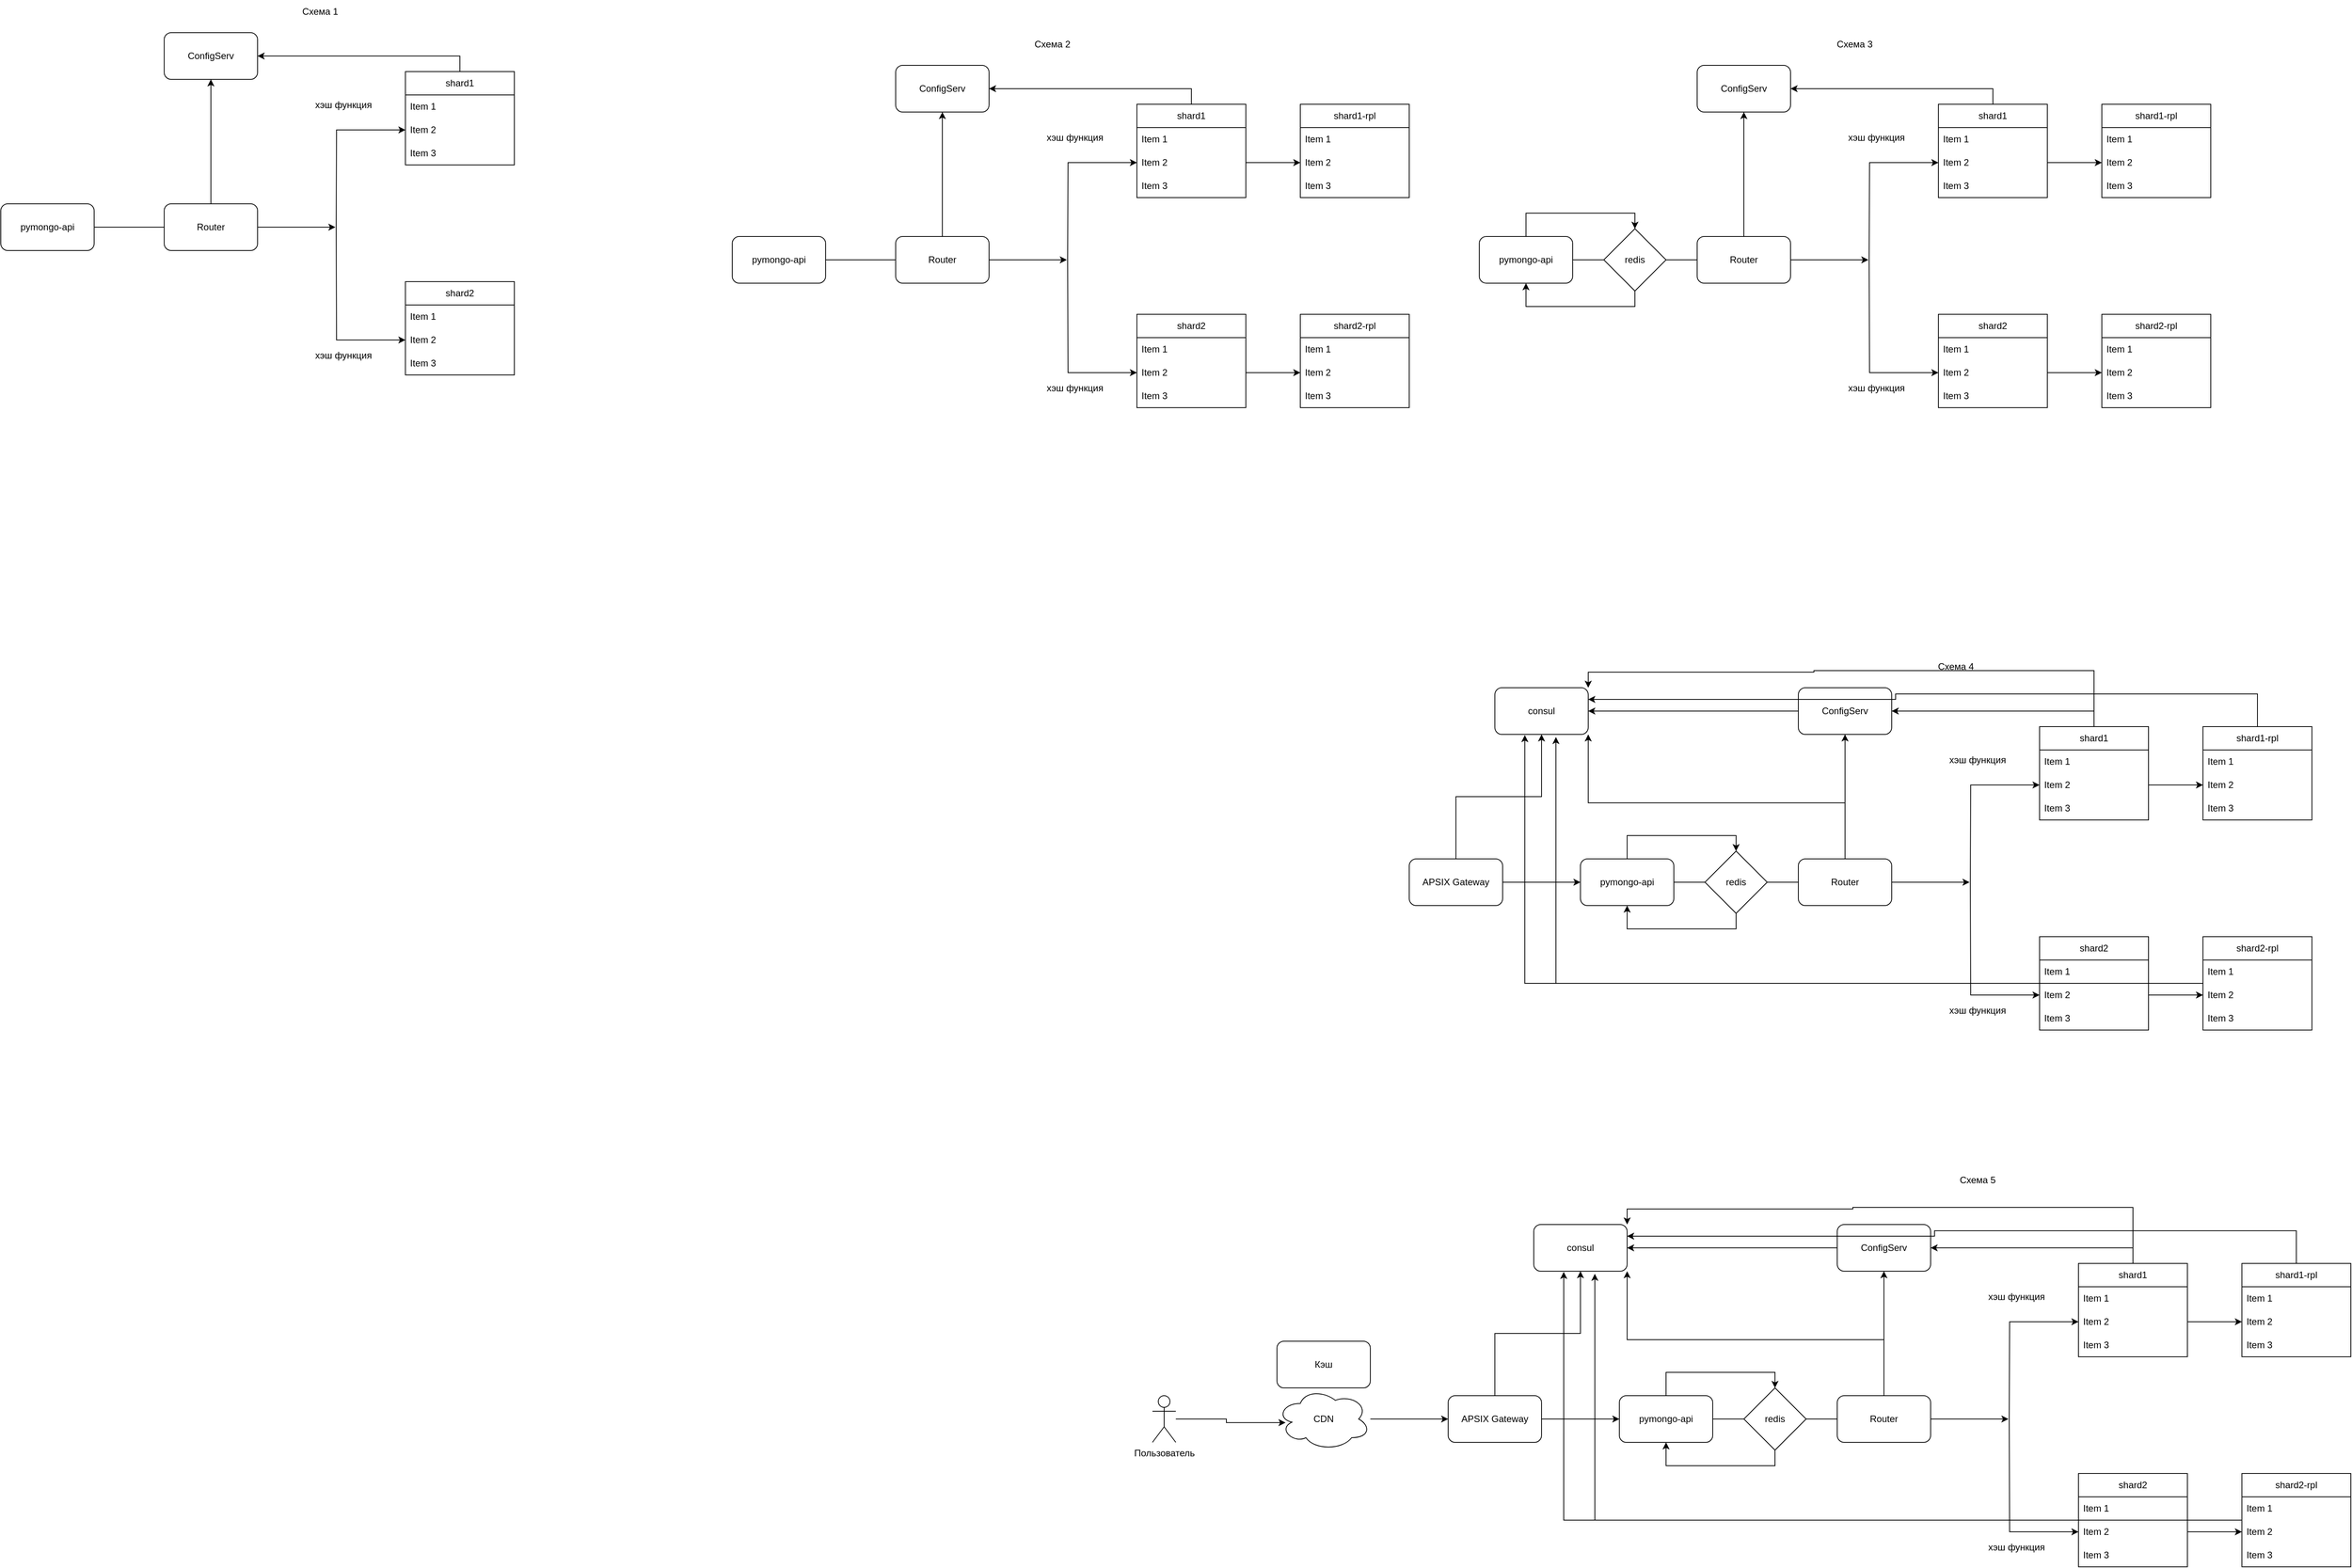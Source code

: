 <mxfile version="24.7.5">
  <diagram name="Page-1" id="-H_mtQnk-PTXWXPvYvuk">
    <mxGraphModel dx="531" dy="531" grid="1" gridSize="10" guides="1" tooltips="1" connect="1" arrows="1" fold="1" page="1" pageScale="1" pageWidth="1169" pageHeight="827" math="0" shadow="0">
      <root>
        <mxCell id="0" />
        <mxCell id="1" parent="0" />
        <mxCell id="Zntc_GFQ2h7HF9unNzaw-9" style="edgeStyle=orthogonalEdgeStyle;rounded=0;orthogonalLoop=1;jettySize=auto;html=1;entryX=0;entryY=0.5;entryDx=0;entryDy=0;" parent="1" target="Zntc_GFQ2h7HF9unNzaw-3" edge="1">
          <mxGeometry relative="1" as="geometry">
            <mxPoint x="591" y="320" as="sourcePoint" />
          </mxGeometry>
        </mxCell>
        <mxCell id="Zntc_GFQ2h7HF9unNzaw-10" style="edgeStyle=orthogonalEdgeStyle;rounded=0;orthogonalLoop=1;jettySize=auto;html=1;entryX=0;entryY=0.5;entryDx=0;entryDy=0;" parent="1" target="Zntc_GFQ2h7HF9unNzaw-7" edge="1">
          <mxGeometry relative="1" as="geometry">
            <mxPoint x="591" y="320" as="sourcePoint" />
          </mxGeometry>
        </mxCell>
        <mxCell id="zA23MoTUsTF4_91t8viU-3" value="pymongo-api" style="rounded=1;whiteSpace=wrap;html=1;" parent="1" vertex="1">
          <mxGeometry x="160" y="290" width="120" height="60" as="geometry" />
        </mxCell>
        <mxCell id="zA23MoTUsTF4_91t8viU-4" style="edgeStyle=orthogonalEdgeStyle;rounded=0;orthogonalLoop=1;jettySize=auto;html=1;exitX=1;exitY=0.5;exitDx=0;exitDy=0;" parent="1" source="zA23MoTUsTF4_91t8viU-3" edge="1">
          <mxGeometry relative="1" as="geometry">
            <mxPoint x="590" y="320" as="targetPoint" />
          </mxGeometry>
        </mxCell>
        <mxCell id="pL5veaOxCXD3n4Ihg7ik-4" style="edgeStyle=orthogonalEdgeStyle;rounded=0;orthogonalLoop=1;jettySize=auto;html=1;entryX=1;entryY=0.5;entryDx=0;entryDy=0;" edge="1" parent="1" source="Zntc_GFQ2h7HF9unNzaw-1" target="pL5veaOxCXD3n4Ihg7ik-1">
          <mxGeometry relative="1" as="geometry">
            <Array as="points">
              <mxPoint x="750" y="100" />
            </Array>
          </mxGeometry>
        </mxCell>
        <mxCell id="Zntc_GFQ2h7HF9unNzaw-1" value="shard1" style="swimlane;fontStyle=0;childLayout=stackLayout;horizontal=1;startSize=30;horizontalStack=0;resizeParent=1;resizeParentMax=0;resizeLast=0;collapsible=1;marginBottom=0;whiteSpace=wrap;html=1;" parent="1" vertex="1">
          <mxGeometry x="680" y="120" width="140" height="120" as="geometry" />
        </mxCell>
        <mxCell id="Zntc_GFQ2h7HF9unNzaw-2" value="Item 1" style="text;strokeColor=none;fillColor=none;align=left;verticalAlign=middle;spacingLeft=4;spacingRight=4;overflow=hidden;points=[[0,0.5],[1,0.5]];portConstraint=eastwest;rotatable=0;whiteSpace=wrap;html=1;" parent="Zntc_GFQ2h7HF9unNzaw-1" vertex="1">
          <mxGeometry y="30" width="140" height="30" as="geometry" />
        </mxCell>
        <mxCell id="Zntc_GFQ2h7HF9unNzaw-3" value="Item 2" style="text;strokeColor=none;fillColor=none;align=left;verticalAlign=middle;spacingLeft=4;spacingRight=4;overflow=hidden;points=[[0,0.5],[1,0.5]];portConstraint=eastwest;rotatable=0;whiteSpace=wrap;html=1;" parent="Zntc_GFQ2h7HF9unNzaw-1" vertex="1">
          <mxGeometry y="60" width="140" height="30" as="geometry" />
        </mxCell>
        <mxCell id="Zntc_GFQ2h7HF9unNzaw-4" value="Item 3" style="text;strokeColor=none;fillColor=none;align=left;verticalAlign=middle;spacingLeft=4;spacingRight=4;overflow=hidden;points=[[0,0.5],[1,0.5]];portConstraint=eastwest;rotatable=0;whiteSpace=wrap;html=1;" parent="Zntc_GFQ2h7HF9unNzaw-1" vertex="1">
          <mxGeometry y="90" width="140" height="30" as="geometry" />
        </mxCell>
        <mxCell id="Zntc_GFQ2h7HF9unNzaw-5" value="shard2" style="swimlane;fontStyle=0;childLayout=stackLayout;horizontal=1;startSize=30;horizontalStack=0;resizeParent=1;resizeParentMax=0;resizeLast=0;collapsible=1;marginBottom=0;whiteSpace=wrap;html=1;" parent="1" vertex="1">
          <mxGeometry x="680" y="390" width="140" height="120" as="geometry" />
        </mxCell>
        <mxCell id="Zntc_GFQ2h7HF9unNzaw-6" value="Item 1" style="text;strokeColor=none;fillColor=none;align=left;verticalAlign=middle;spacingLeft=4;spacingRight=4;overflow=hidden;points=[[0,0.5],[1,0.5]];portConstraint=eastwest;rotatable=0;whiteSpace=wrap;html=1;" parent="Zntc_GFQ2h7HF9unNzaw-5" vertex="1">
          <mxGeometry y="30" width="140" height="30" as="geometry" />
        </mxCell>
        <mxCell id="Zntc_GFQ2h7HF9unNzaw-7" value="Item 2" style="text;strokeColor=none;fillColor=none;align=left;verticalAlign=middle;spacingLeft=4;spacingRight=4;overflow=hidden;points=[[0,0.5],[1,0.5]];portConstraint=eastwest;rotatable=0;whiteSpace=wrap;html=1;" parent="Zntc_GFQ2h7HF9unNzaw-5" vertex="1">
          <mxGeometry y="60" width="140" height="30" as="geometry" />
        </mxCell>
        <mxCell id="Zntc_GFQ2h7HF9unNzaw-8" value="Item 3" style="text;strokeColor=none;fillColor=none;align=left;verticalAlign=middle;spacingLeft=4;spacingRight=4;overflow=hidden;points=[[0,0.5],[1,0.5]];portConstraint=eastwest;rotatable=0;whiteSpace=wrap;html=1;" parent="Zntc_GFQ2h7HF9unNzaw-5" vertex="1">
          <mxGeometry y="90" width="140" height="30" as="geometry" />
        </mxCell>
        <mxCell id="Zntc_GFQ2h7HF9unNzaw-11" value="хэш функция" style="text;html=1;align=center;verticalAlign=middle;resizable=0;points=[];autosize=1;strokeColor=none;fillColor=none;" parent="1" vertex="1">
          <mxGeometry x="550" y="148" width="100" height="30" as="geometry" />
        </mxCell>
        <mxCell id="Zntc_GFQ2h7HF9unNzaw-12" value="хэш функция" style="text;html=1;align=center;verticalAlign=middle;resizable=0;points=[];autosize=1;strokeColor=none;fillColor=none;" parent="1" vertex="1">
          <mxGeometry x="550" y="470" width="100" height="30" as="geometry" />
        </mxCell>
        <mxCell id="Zntc_GFQ2h7HF9unNzaw-28" value="Схема 1" style="text;html=1;align=center;verticalAlign=middle;resizable=0;points=[];autosize=1;strokeColor=none;fillColor=none;" parent="1" vertex="1">
          <mxGeometry x="535" y="28" width="70" height="30" as="geometry" />
        </mxCell>
        <mxCell id="pL5veaOxCXD3n4Ihg7ik-1" value="ConfigServ" style="rounded=1;whiteSpace=wrap;html=1;" vertex="1" parent="1">
          <mxGeometry x="370" y="70" width="120" height="60" as="geometry" />
        </mxCell>
        <mxCell id="pL5veaOxCXD3n4Ihg7ik-3" style="edgeStyle=orthogonalEdgeStyle;rounded=0;orthogonalLoop=1;jettySize=auto;html=1;entryX=0.5;entryY=1;entryDx=0;entryDy=0;" edge="1" parent="1" source="pL5veaOxCXD3n4Ihg7ik-2" target="pL5veaOxCXD3n4Ihg7ik-1">
          <mxGeometry relative="1" as="geometry" />
        </mxCell>
        <mxCell id="pL5veaOxCXD3n4Ihg7ik-2" value="Router" style="rounded=1;whiteSpace=wrap;html=1;" vertex="1" parent="1">
          <mxGeometry x="370" y="290" width="120" height="60" as="geometry" />
        </mxCell>
        <mxCell id="pL5veaOxCXD3n4Ihg7ik-5" style="edgeStyle=orthogonalEdgeStyle;rounded=0;orthogonalLoop=1;jettySize=auto;html=1;entryX=0;entryY=0.5;entryDx=0;entryDy=0;" edge="1" parent="1" target="pL5veaOxCXD3n4Ihg7ik-12">
          <mxGeometry relative="1" as="geometry">
            <mxPoint x="1531" y="362" as="sourcePoint" />
          </mxGeometry>
        </mxCell>
        <mxCell id="pL5veaOxCXD3n4Ihg7ik-6" style="edgeStyle=orthogonalEdgeStyle;rounded=0;orthogonalLoop=1;jettySize=auto;html=1;entryX=0;entryY=0.5;entryDx=0;entryDy=0;" edge="1" parent="1" target="pL5veaOxCXD3n4Ihg7ik-16">
          <mxGeometry relative="1" as="geometry">
            <mxPoint x="1531" y="362" as="sourcePoint" />
          </mxGeometry>
        </mxCell>
        <mxCell id="pL5veaOxCXD3n4Ihg7ik-7" value="pymongo-api" style="rounded=1;whiteSpace=wrap;html=1;" vertex="1" parent="1">
          <mxGeometry x="1100" y="332" width="120" height="60" as="geometry" />
        </mxCell>
        <mxCell id="pL5veaOxCXD3n4Ihg7ik-8" style="edgeStyle=orthogonalEdgeStyle;rounded=0;orthogonalLoop=1;jettySize=auto;html=1;exitX=1;exitY=0.5;exitDx=0;exitDy=0;" edge="1" parent="1" source="pL5veaOxCXD3n4Ihg7ik-7">
          <mxGeometry relative="1" as="geometry">
            <mxPoint x="1530" y="362" as="targetPoint" />
          </mxGeometry>
        </mxCell>
        <mxCell id="pL5veaOxCXD3n4Ihg7ik-9" style="edgeStyle=orthogonalEdgeStyle;rounded=0;orthogonalLoop=1;jettySize=auto;html=1;entryX=1;entryY=0.5;entryDx=0;entryDy=0;" edge="1" parent="1" source="pL5veaOxCXD3n4Ihg7ik-10" target="pL5veaOxCXD3n4Ihg7ik-21">
          <mxGeometry relative="1" as="geometry">
            <Array as="points">
              <mxPoint x="1690" y="142" />
            </Array>
          </mxGeometry>
        </mxCell>
        <mxCell id="pL5veaOxCXD3n4Ihg7ik-10" value="shard1" style="swimlane;fontStyle=0;childLayout=stackLayout;horizontal=1;startSize=30;horizontalStack=0;resizeParent=1;resizeParentMax=0;resizeLast=0;collapsible=1;marginBottom=0;whiteSpace=wrap;html=1;" vertex="1" parent="1">
          <mxGeometry x="1620" y="162" width="140" height="120" as="geometry" />
        </mxCell>
        <mxCell id="pL5veaOxCXD3n4Ihg7ik-11" value="Item 1" style="text;strokeColor=none;fillColor=none;align=left;verticalAlign=middle;spacingLeft=4;spacingRight=4;overflow=hidden;points=[[0,0.5],[1,0.5]];portConstraint=eastwest;rotatable=0;whiteSpace=wrap;html=1;" vertex="1" parent="pL5veaOxCXD3n4Ihg7ik-10">
          <mxGeometry y="30" width="140" height="30" as="geometry" />
        </mxCell>
        <mxCell id="pL5veaOxCXD3n4Ihg7ik-12" value="Item 2" style="text;strokeColor=none;fillColor=none;align=left;verticalAlign=middle;spacingLeft=4;spacingRight=4;overflow=hidden;points=[[0,0.5],[1,0.5]];portConstraint=eastwest;rotatable=0;whiteSpace=wrap;html=1;" vertex="1" parent="pL5veaOxCXD3n4Ihg7ik-10">
          <mxGeometry y="60" width="140" height="30" as="geometry" />
        </mxCell>
        <mxCell id="pL5veaOxCXD3n4Ihg7ik-13" value="Item 3" style="text;strokeColor=none;fillColor=none;align=left;verticalAlign=middle;spacingLeft=4;spacingRight=4;overflow=hidden;points=[[0,0.5],[1,0.5]];portConstraint=eastwest;rotatable=0;whiteSpace=wrap;html=1;" vertex="1" parent="pL5veaOxCXD3n4Ihg7ik-10">
          <mxGeometry y="90" width="140" height="30" as="geometry" />
        </mxCell>
        <mxCell id="pL5veaOxCXD3n4Ihg7ik-14" value="shard2" style="swimlane;fontStyle=0;childLayout=stackLayout;horizontal=1;startSize=30;horizontalStack=0;resizeParent=1;resizeParentMax=0;resizeLast=0;collapsible=1;marginBottom=0;whiteSpace=wrap;html=1;" vertex="1" parent="1">
          <mxGeometry x="1620" y="432" width="140" height="120" as="geometry" />
        </mxCell>
        <mxCell id="pL5veaOxCXD3n4Ihg7ik-15" value="Item 1" style="text;strokeColor=none;fillColor=none;align=left;verticalAlign=middle;spacingLeft=4;spacingRight=4;overflow=hidden;points=[[0,0.5],[1,0.5]];portConstraint=eastwest;rotatable=0;whiteSpace=wrap;html=1;" vertex="1" parent="pL5veaOxCXD3n4Ihg7ik-14">
          <mxGeometry y="30" width="140" height="30" as="geometry" />
        </mxCell>
        <mxCell id="pL5veaOxCXD3n4Ihg7ik-16" value="Item 2" style="text;strokeColor=none;fillColor=none;align=left;verticalAlign=middle;spacingLeft=4;spacingRight=4;overflow=hidden;points=[[0,0.5],[1,0.5]];portConstraint=eastwest;rotatable=0;whiteSpace=wrap;html=1;" vertex="1" parent="pL5veaOxCXD3n4Ihg7ik-14">
          <mxGeometry y="60" width="140" height="30" as="geometry" />
        </mxCell>
        <mxCell id="pL5veaOxCXD3n4Ihg7ik-17" value="Item 3" style="text;strokeColor=none;fillColor=none;align=left;verticalAlign=middle;spacingLeft=4;spacingRight=4;overflow=hidden;points=[[0,0.5],[1,0.5]];portConstraint=eastwest;rotatable=0;whiteSpace=wrap;html=1;" vertex="1" parent="pL5veaOxCXD3n4Ihg7ik-14">
          <mxGeometry y="90" width="140" height="30" as="geometry" />
        </mxCell>
        <mxCell id="pL5veaOxCXD3n4Ihg7ik-18" value="хэш функция" style="text;html=1;align=center;verticalAlign=middle;resizable=0;points=[];autosize=1;strokeColor=none;fillColor=none;" vertex="1" parent="1">
          <mxGeometry x="1490" y="190" width="100" height="30" as="geometry" />
        </mxCell>
        <mxCell id="pL5veaOxCXD3n4Ihg7ik-19" value="хэш функция" style="text;html=1;align=center;verticalAlign=middle;resizable=0;points=[];autosize=1;strokeColor=none;fillColor=none;" vertex="1" parent="1">
          <mxGeometry x="1490" y="512" width="100" height="30" as="geometry" />
        </mxCell>
        <mxCell id="pL5veaOxCXD3n4Ihg7ik-20" value="Схема 2" style="text;html=1;align=center;verticalAlign=middle;resizable=0;points=[];autosize=1;strokeColor=none;fillColor=none;" vertex="1" parent="1">
          <mxGeometry x="1476" y="70" width="70" height="30" as="geometry" />
        </mxCell>
        <mxCell id="pL5veaOxCXD3n4Ihg7ik-21" value="ConfigServ" style="rounded=1;whiteSpace=wrap;html=1;" vertex="1" parent="1">
          <mxGeometry x="1310" y="112" width="120" height="60" as="geometry" />
        </mxCell>
        <mxCell id="pL5veaOxCXD3n4Ihg7ik-22" style="edgeStyle=orthogonalEdgeStyle;rounded=0;orthogonalLoop=1;jettySize=auto;html=1;entryX=0.5;entryY=1;entryDx=0;entryDy=0;" edge="1" parent="1" source="pL5veaOxCXD3n4Ihg7ik-23" target="pL5veaOxCXD3n4Ihg7ik-21">
          <mxGeometry relative="1" as="geometry" />
        </mxCell>
        <mxCell id="pL5veaOxCXD3n4Ihg7ik-23" value="Router" style="rounded=1;whiteSpace=wrap;html=1;" vertex="1" parent="1">
          <mxGeometry x="1310" y="332" width="120" height="60" as="geometry" />
        </mxCell>
        <mxCell id="pL5veaOxCXD3n4Ihg7ik-24" value="shard1-rpl" style="swimlane;fontStyle=0;childLayout=stackLayout;horizontal=1;startSize=30;horizontalStack=0;resizeParent=1;resizeParentMax=0;resizeLast=0;collapsible=1;marginBottom=0;whiteSpace=wrap;html=1;" vertex="1" parent="1">
          <mxGeometry x="1830" y="162" width="140" height="120" as="geometry" />
        </mxCell>
        <mxCell id="pL5veaOxCXD3n4Ihg7ik-25" value="Item 1" style="text;strokeColor=none;fillColor=none;align=left;verticalAlign=middle;spacingLeft=4;spacingRight=4;overflow=hidden;points=[[0,0.5],[1,0.5]];portConstraint=eastwest;rotatable=0;whiteSpace=wrap;html=1;" vertex="1" parent="pL5veaOxCXD3n4Ihg7ik-24">
          <mxGeometry y="30" width="140" height="30" as="geometry" />
        </mxCell>
        <mxCell id="pL5veaOxCXD3n4Ihg7ik-26" value="Item 2" style="text;strokeColor=none;fillColor=none;align=left;verticalAlign=middle;spacingLeft=4;spacingRight=4;overflow=hidden;points=[[0,0.5],[1,0.5]];portConstraint=eastwest;rotatable=0;whiteSpace=wrap;html=1;" vertex="1" parent="pL5veaOxCXD3n4Ihg7ik-24">
          <mxGeometry y="60" width="140" height="30" as="geometry" />
        </mxCell>
        <mxCell id="pL5veaOxCXD3n4Ihg7ik-27" value="Item 3" style="text;strokeColor=none;fillColor=none;align=left;verticalAlign=middle;spacingLeft=4;spacingRight=4;overflow=hidden;points=[[0,0.5],[1,0.5]];portConstraint=eastwest;rotatable=0;whiteSpace=wrap;html=1;" vertex="1" parent="pL5veaOxCXD3n4Ihg7ik-24">
          <mxGeometry y="90" width="140" height="30" as="geometry" />
        </mxCell>
        <mxCell id="pL5veaOxCXD3n4Ihg7ik-28" style="edgeStyle=orthogonalEdgeStyle;rounded=0;orthogonalLoop=1;jettySize=auto;html=1;entryX=0;entryY=0.5;entryDx=0;entryDy=0;" edge="1" parent="1" source="pL5veaOxCXD3n4Ihg7ik-12" target="pL5veaOxCXD3n4Ihg7ik-26">
          <mxGeometry relative="1" as="geometry" />
        </mxCell>
        <mxCell id="pL5veaOxCXD3n4Ihg7ik-29" value="shard2-rpl" style="swimlane;fontStyle=0;childLayout=stackLayout;horizontal=1;startSize=30;horizontalStack=0;resizeParent=1;resizeParentMax=0;resizeLast=0;collapsible=1;marginBottom=0;whiteSpace=wrap;html=1;" vertex="1" parent="1">
          <mxGeometry x="1830" y="432" width="140" height="120" as="geometry" />
        </mxCell>
        <mxCell id="pL5veaOxCXD3n4Ihg7ik-30" value="Item 1" style="text;strokeColor=none;fillColor=none;align=left;verticalAlign=middle;spacingLeft=4;spacingRight=4;overflow=hidden;points=[[0,0.5],[1,0.5]];portConstraint=eastwest;rotatable=0;whiteSpace=wrap;html=1;" vertex="1" parent="pL5veaOxCXD3n4Ihg7ik-29">
          <mxGeometry y="30" width="140" height="30" as="geometry" />
        </mxCell>
        <mxCell id="pL5veaOxCXD3n4Ihg7ik-31" value="Item 2" style="text;strokeColor=none;fillColor=none;align=left;verticalAlign=middle;spacingLeft=4;spacingRight=4;overflow=hidden;points=[[0,0.5],[1,0.5]];portConstraint=eastwest;rotatable=0;whiteSpace=wrap;html=1;" vertex="1" parent="pL5veaOxCXD3n4Ihg7ik-29">
          <mxGeometry y="60" width="140" height="30" as="geometry" />
        </mxCell>
        <mxCell id="pL5veaOxCXD3n4Ihg7ik-32" value="Item 3" style="text;strokeColor=none;fillColor=none;align=left;verticalAlign=middle;spacingLeft=4;spacingRight=4;overflow=hidden;points=[[0,0.5],[1,0.5]];portConstraint=eastwest;rotatable=0;whiteSpace=wrap;html=1;" vertex="1" parent="pL5veaOxCXD3n4Ihg7ik-29">
          <mxGeometry y="90" width="140" height="30" as="geometry" />
        </mxCell>
        <mxCell id="pL5veaOxCXD3n4Ihg7ik-33" style="edgeStyle=orthogonalEdgeStyle;rounded=0;orthogonalLoop=1;jettySize=auto;html=1;entryX=0;entryY=0.5;entryDx=0;entryDy=0;" edge="1" parent="1" source="pL5veaOxCXD3n4Ihg7ik-16" target="pL5veaOxCXD3n4Ihg7ik-31">
          <mxGeometry relative="1" as="geometry" />
        </mxCell>
        <mxCell id="pL5veaOxCXD3n4Ihg7ik-34" style="edgeStyle=orthogonalEdgeStyle;rounded=0;orthogonalLoop=1;jettySize=auto;html=1;entryX=0;entryY=0.5;entryDx=0;entryDy=0;" edge="1" parent="1" target="pL5veaOxCXD3n4Ihg7ik-41">
          <mxGeometry relative="1" as="geometry">
            <mxPoint x="2561" y="362" as="sourcePoint" />
          </mxGeometry>
        </mxCell>
        <mxCell id="pL5veaOxCXD3n4Ihg7ik-35" style="edgeStyle=orthogonalEdgeStyle;rounded=0;orthogonalLoop=1;jettySize=auto;html=1;entryX=0;entryY=0.5;entryDx=0;entryDy=0;" edge="1" parent="1" target="pL5veaOxCXD3n4Ihg7ik-45">
          <mxGeometry relative="1" as="geometry">
            <mxPoint x="2561" y="362" as="sourcePoint" />
          </mxGeometry>
        </mxCell>
        <mxCell id="pL5veaOxCXD3n4Ihg7ik-64" style="edgeStyle=orthogonalEdgeStyle;rounded=0;orthogonalLoop=1;jettySize=auto;html=1;entryX=0.5;entryY=0;entryDx=0;entryDy=0;" edge="1" parent="1" source="pL5veaOxCXD3n4Ihg7ik-36" target="pL5veaOxCXD3n4Ihg7ik-63">
          <mxGeometry relative="1" as="geometry">
            <mxPoint x="2120" y="280" as="targetPoint" />
            <Array as="points">
              <mxPoint x="2120" y="302" />
              <mxPoint x="2260" y="302" />
            </Array>
          </mxGeometry>
        </mxCell>
        <mxCell id="pL5veaOxCXD3n4Ihg7ik-36" value="pymongo-api" style="rounded=1;whiteSpace=wrap;html=1;" vertex="1" parent="1">
          <mxGeometry x="2060" y="332" width="120" height="60" as="geometry" />
        </mxCell>
        <mxCell id="pL5veaOxCXD3n4Ihg7ik-37" style="edgeStyle=orthogonalEdgeStyle;rounded=0;orthogonalLoop=1;jettySize=auto;html=1;exitX=1;exitY=0.5;exitDx=0;exitDy=0;" edge="1" parent="1" source="pL5veaOxCXD3n4Ihg7ik-36">
          <mxGeometry relative="1" as="geometry">
            <mxPoint x="2560" y="362" as="targetPoint" />
          </mxGeometry>
        </mxCell>
        <mxCell id="pL5veaOxCXD3n4Ihg7ik-38" style="edgeStyle=orthogonalEdgeStyle;rounded=0;orthogonalLoop=1;jettySize=auto;html=1;entryX=1;entryY=0.5;entryDx=0;entryDy=0;" edge="1" parent="1" source="pL5veaOxCXD3n4Ihg7ik-39" target="pL5veaOxCXD3n4Ihg7ik-50">
          <mxGeometry relative="1" as="geometry">
            <Array as="points">
              <mxPoint x="2720" y="142" />
            </Array>
          </mxGeometry>
        </mxCell>
        <mxCell id="pL5veaOxCXD3n4Ihg7ik-39" value="shard1" style="swimlane;fontStyle=0;childLayout=stackLayout;horizontal=1;startSize=30;horizontalStack=0;resizeParent=1;resizeParentMax=0;resizeLast=0;collapsible=1;marginBottom=0;whiteSpace=wrap;html=1;" vertex="1" parent="1">
          <mxGeometry x="2650" y="162" width="140" height="120" as="geometry" />
        </mxCell>
        <mxCell id="pL5veaOxCXD3n4Ihg7ik-40" value="Item 1" style="text;strokeColor=none;fillColor=none;align=left;verticalAlign=middle;spacingLeft=4;spacingRight=4;overflow=hidden;points=[[0,0.5],[1,0.5]];portConstraint=eastwest;rotatable=0;whiteSpace=wrap;html=1;" vertex="1" parent="pL5veaOxCXD3n4Ihg7ik-39">
          <mxGeometry y="30" width="140" height="30" as="geometry" />
        </mxCell>
        <mxCell id="pL5veaOxCXD3n4Ihg7ik-41" value="Item 2" style="text;strokeColor=none;fillColor=none;align=left;verticalAlign=middle;spacingLeft=4;spacingRight=4;overflow=hidden;points=[[0,0.5],[1,0.5]];portConstraint=eastwest;rotatable=0;whiteSpace=wrap;html=1;" vertex="1" parent="pL5veaOxCXD3n4Ihg7ik-39">
          <mxGeometry y="60" width="140" height="30" as="geometry" />
        </mxCell>
        <mxCell id="pL5veaOxCXD3n4Ihg7ik-42" value="Item 3" style="text;strokeColor=none;fillColor=none;align=left;verticalAlign=middle;spacingLeft=4;spacingRight=4;overflow=hidden;points=[[0,0.5],[1,0.5]];portConstraint=eastwest;rotatable=0;whiteSpace=wrap;html=1;" vertex="1" parent="pL5veaOxCXD3n4Ihg7ik-39">
          <mxGeometry y="90" width="140" height="30" as="geometry" />
        </mxCell>
        <mxCell id="pL5veaOxCXD3n4Ihg7ik-43" value="shard2" style="swimlane;fontStyle=0;childLayout=stackLayout;horizontal=1;startSize=30;horizontalStack=0;resizeParent=1;resizeParentMax=0;resizeLast=0;collapsible=1;marginBottom=0;whiteSpace=wrap;html=1;" vertex="1" parent="1">
          <mxGeometry x="2650" y="432" width="140" height="120" as="geometry" />
        </mxCell>
        <mxCell id="pL5veaOxCXD3n4Ihg7ik-44" value="Item 1" style="text;strokeColor=none;fillColor=none;align=left;verticalAlign=middle;spacingLeft=4;spacingRight=4;overflow=hidden;points=[[0,0.5],[1,0.5]];portConstraint=eastwest;rotatable=0;whiteSpace=wrap;html=1;" vertex="1" parent="pL5veaOxCXD3n4Ihg7ik-43">
          <mxGeometry y="30" width="140" height="30" as="geometry" />
        </mxCell>
        <mxCell id="pL5veaOxCXD3n4Ihg7ik-45" value="Item 2" style="text;strokeColor=none;fillColor=none;align=left;verticalAlign=middle;spacingLeft=4;spacingRight=4;overflow=hidden;points=[[0,0.5],[1,0.5]];portConstraint=eastwest;rotatable=0;whiteSpace=wrap;html=1;" vertex="1" parent="pL5veaOxCXD3n4Ihg7ik-43">
          <mxGeometry y="60" width="140" height="30" as="geometry" />
        </mxCell>
        <mxCell id="pL5veaOxCXD3n4Ihg7ik-46" value="Item 3" style="text;strokeColor=none;fillColor=none;align=left;verticalAlign=middle;spacingLeft=4;spacingRight=4;overflow=hidden;points=[[0,0.5],[1,0.5]];portConstraint=eastwest;rotatable=0;whiteSpace=wrap;html=1;" vertex="1" parent="pL5veaOxCXD3n4Ihg7ik-43">
          <mxGeometry y="90" width="140" height="30" as="geometry" />
        </mxCell>
        <mxCell id="pL5veaOxCXD3n4Ihg7ik-47" value="хэш функция" style="text;html=1;align=center;verticalAlign=middle;resizable=0;points=[];autosize=1;strokeColor=none;fillColor=none;" vertex="1" parent="1">
          <mxGeometry x="2520" y="190" width="100" height="30" as="geometry" />
        </mxCell>
        <mxCell id="pL5veaOxCXD3n4Ihg7ik-48" value="хэш функция" style="text;html=1;align=center;verticalAlign=middle;resizable=0;points=[];autosize=1;strokeColor=none;fillColor=none;" vertex="1" parent="1">
          <mxGeometry x="2520" y="512" width="100" height="30" as="geometry" />
        </mxCell>
        <mxCell id="pL5veaOxCXD3n4Ihg7ik-49" value="Схема 3" style="text;html=1;align=center;verticalAlign=middle;resizable=0;points=[];autosize=1;strokeColor=none;fillColor=none;" vertex="1" parent="1">
          <mxGeometry x="2507" y="70" width="70" height="30" as="geometry" />
        </mxCell>
        <mxCell id="pL5veaOxCXD3n4Ihg7ik-50" value="ConfigServ" style="rounded=1;whiteSpace=wrap;html=1;" vertex="1" parent="1">
          <mxGeometry x="2340" y="112" width="120" height="60" as="geometry" />
        </mxCell>
        <mxCell id="pL5veaOxCXD3n4Ihg7ik-51" style="edgeStyle=orthogonalEdgeStyle;rounded=0;orthogonalLoop=1;jettySize=auto;html=1;entryX=0.5;entryY=1;entryDx=0;entryDy=0;" edge="1" parent="1" source="pL5veaOxCXD3n4Ihg7ik-52" target="pL5veaOxCXD3n4Ihg7ik-50">
          <mxGeometry relative="1" as="geometry" />
        </mxCell>
        <mxCell id="pL5veaOxCXD3n4Ihg7ik-52" value="Router" style="rounded=1;whiteSpace=wrap;html=1;" vertex="1" parent="1">
          <mxGeometry x="2340" y="332" width="120" height="60" as="geometry" />
        </mxCell>
        <mxCell id="pL5veaOxCXD3n4Ihg7ik-53" value="shard1-rpl" style="swimlane;fontStyle=0;childLayout=stackLayout;horizontal=1;startSize=30;horizontalStack=0;resizeParent=1;resizeParentMax=0;resizeLast=0;collapsible=1;marginBottom=0;whiteSpace=wrap;html=1;" vertex="1" parent="1">
          <mxGeometry x="2860" y="162" width="140" height="120" as="geometry" />
        </mxCell>
        <mxCell id="pL5veaOxCXD3n4Ihg7ik-54" value="Item 1" style="text;strokeColor=none;fillColor=none;align=left;verticalAlign=middle;spacingLeft=4;spacingRight=4;overflow=hidden;points=[[0,0.5],[1,0.5]];portConstraint=eastwest;rotatable=0;whiteSpace=wrap;html=1;" vertex="1" parent="pL5veaOxCXD3n4Ihg7ik-53">
          <mxGeometry y="30" width="140" height="30" as="geometry" />
        </mxCell>
        <mxCell id="pL5veaOxCXD3n4Ihg7ik-55" value="Item 2" style="text;strokeColor=none;fillColor=none;align=left;verticalAlign=middle;spacingLeft=4;spacingRight=4;overflow=hidden;points=[[0,0.5],[1,0.5]];portConstraint=eastwest;rotatable=0;whiteSpace=wrap;html=1;" vertex="1" parent="pL5veaOxCXD3n4Ihg7ik-53">
          <mxGeometry y="60" width="140" height="30" as="geometry" />
        </mxCell>
        <mxCell id="pL5veaOxCXD3n4Ihg7ik-56" value="Item 3" style="text;strokeColor=none;fillColor=none;align=left;verticalAlign=middle;spacingLeft=4;spacingRight=4;overflow=hidden;points=[[0,0.5],[1,0.5]];portConstraint=eastwest;rotatable=0;whiteSpace=wrap;html=1;" vertex="1" parent="pL5veaOxCXD3n4Ihg7ik-53">
          <mxGeometry y="90" width="140" height="30" as="geometry" />
        </mxCell>
        <mxCell id="pL5veaOxCXD3n4Ihg7ik-57" style="edgeStyle=orthogonalEdgeStyle;rounded=0;orthogonalLoop=1;jettySize=auto;html=1;entryX=0;entryY=0.5;entryDx=0;entryDy=0;" edge="1" parent="1" source="pL5veaOxCXD3n4Ihg7ik-41" target="pL5veaOxCXD3n4Ihg7ik-55">
          <mxGeometry relative="1" as="geometry" />
        </mxCell>
        <mxCell id="pL5veaOxCXD3n4Ihg7ik-58" value="shard2-rpl" style="swimlane;fontStyle=0;childLayout=stackLayout;horizontal=1;startSize=30;horizontalStack=0;resizeParent=1;resizeParentMax=0;resizeLast=0;collapsible=1;marginBottom=0;whiteSpace=wrap;html=1;" vertex="1" parent="1">
          <mxGeometry x="2860" y="432" width="140" height="120" as="geometry" />
        </mxCell>
        <mxCell id="pL5veaOxCXD3n4Ihg7ik-59" value="Item 1" style="text;strokeColor=none;fillColor=none;align=left;verticalAlign=middle;spacingLeft=4;spacingRight=4;overflow=hidden;points=[[0,0.5],[1,0.5]];portConstraint=eastwest;rotatable=0;whiteSpace=wrap;html=1;" vertex="1" parent="pL5veaOxCXD3n4Ihg7ik-58">
          <mxGeometry y="30" width="140" height="30" as="geometry" />
        </mxCell>
        <mxCell id="pL5veaOxCXD3n4Ihg7ik-60" value="Item 2" style="text;strokeColor=none;fillColor=none;align=left;verticalAlign=middle;spacingLeft=4;spacingRight=4;overflow=hidden;points=[[0,0.5],[1,0.5]];portConstraint=eastwest;rotatable=0;whiteSpace=wrap;html=1;" vertex="1" parent="pL5veaOxCXD3n4Ihg7ik-58">
          <mxGeometry y="60" width="140" height="30" as="geometry" />
        </mxCell>
        <mxCell id="pL5veaOxCXD3n4Ihg7ik-61" value="Item 3" style="text;strokeColor=none;fillColor=none;align=left;verticalAlign=middle;spacingLeft=4;spacingRight=4;overflow=hidden;points=[[0,0.5],[1,0.5]];portConstraint=eastwest;rotatable=0;whiteSpace=wrap;html=1;" vertex="1" parent="pL5veaOxCXD3n4Ihg7ik-58">
          <mxGeometry y="90" width="140" height="30" as="geometry" />
        </mxCell>
        <mxCell id="pL5veaOxCXD3n4Ihg7ik-62" style="edgeStyle=orthogonalEdgeStyle;rounded=0;orthogonalLoop=1;jettySize=auto;html=1;entryX=0;entryY=0.5;entryDx=0;entryDy=0;" edge="1" parent="1" source="pL5veaOxCXD3n4Ihg7ik-45" target="pL5veaOxCXD3n4Ihg7ik-60">
          <mxGeometry relative="1" as="geometry" />
        </mxCell>
        <mxCell id="pL5veaOxCXD3n4Ihg7ik-65" style="edgeStyle=orthogonalEdgeStyle;rounded=0;orthogonalLoop=1;jettySize=auto;html=1;entryX=0.5;entryY=1;entryDx=0;entryDy=0;" edge="1" parent="1" source="pL5veaOxCXD3n4Ihg7ik-63" target="pL5veaOxCXD3n4Ihg7ik-36">
          <mxGeometry relative="1" as="geometry">
            <mxPoint x="2260" y="440" as="targetPoint" />
            <Array as="points">
              <mxPoint x="2260" y="422" />
              <mxPoint x="2120" y="422" />
            </Array>
          </mxGeometry>
        </mxCell>
        <mxCell id="pL5veaOxCXD3n4Ihg7ik-63" value="redis" style="rhombus;whiteSpace=wrap;html=1;" vertex="1" parent="1">
          <mxGeometry x="2220" y="322" width="80" height="80" as="geometry" />
        </mxCell>
        <mxCell id="pL5veaOxCXD3n4Ihg7ik-66" style="edgeStyle=orthogonalEdgeStyle;rounded=0;orthogonalLoop=1;jettySize=auto;html=1;entryX=0;entryY=0.5;entryDx=0;entryDy=0;" edge="1" parent="1" target="pL5veaOxCXD3n4Ihg7ik-74">
          <mxGeometry relative="1" as="geometry">
            <mxPoint x="2691" y="1162" as="sourcePoint" />
          </mxGeometry>
        </mxCell>
        <mxCell id="pL5veaOxCXD3n4Ihg7ik-67" style="edgeStyle=orthogonalEdgeStyle;rounded=0;orthogonalLoop=1;jettySize=auto;html=1;entryX=0;entryY=0.5;entryDx=0;entryDy=0;" edge="1" parent="1" target="pL5veaOxCXD3n4Ihg7ik-78">
          <mxGeometry relative="1" as="geometry">
            <mxPoint x="2691" y="1162" as="sourcePoint" />
          </mxGeometry>
        </mxCell>
        <mxCell id="pL5veaOxCXD3n4Ihg7ik-68" style="edgeStyle=orthogonalEdgeStyle;rounded=0;orthogonalLoop=1;jettySize=auto;html=1;entryX=0.5;entryY=0;entryDx=0;entryDy=0;" edge="1" parent="1" source="pL5veaOxCXD3n4Ihg7ik-69" target="pL5veaOxCXD3n4Ihg7ik-97">
          <mxGeometry relative="1" as="geometry">
            <mxPoint x="2250" y="1080" as="targetPoint" />
            <Array as="points">
              <mxPoint x="2250" y="1102" />
              <mxPoint x="2390" y="1102" />
            </Array>
          </mxGeometry>
        </mxCell>
        <mxCell id="pL5veaOxCXD3n4Ihg7ik-69" value="pymongo-api" style="rounded=1;whiteSpace=wrap;html=1;" vertex="1" parent="1">
          <mxGeometry x="2190" y="1132" width="120" height="60" as="geometry" />
        </mxCell>
        <mxCell id="pL5veaOxCXD3n4Ihg7ik-70" style="edgeStyle=orthogonalEdgeStyle;rounded=0;orthogonalLoop=1;jettySize=auto;html=1;exitX=1;exitY=0.5;exitDx=0;exitDy=0;" edge="1" parent="1" source="pL5veaOxCXD3n4Ihg7ik-69">
          <mxGeometry relative="1" as="geometry">
            <mxPoint x="2690" y="1162" as="targetPoint" />
          </mxGeometry>
        </mxCell>
        <mxCell id="pL5veaOxCXD3n4Ihg7ik-71" style="edgeStyle=orthogonalEdgeStyle;rounded=0;orthogonalLoop=1;jettySize=auto;html=1;entryX=1;entryY=0.5;entryDx=0;entryDy=0;" edge="1" parent="1" source="pL5veaOxCXD3n4Ihg7ik-72" target="pL5veaOxCXD3n4Ihg7ik-83">
          <mxGeometry relative="1" as="geometry">
            <Array as="points">
              <mxPoint x="2850" y="942" />
            </Array>
          </mxGeometry>
        </mxCell>
        <mxCell id="pL5veaOxCXD3n4Ihg7ik-104" style="edgeStyle=orthogonalEdgeStyle;rounded=0;orthogonalLoop=1;jettySize=auto;html=1;entryX=1;entryY=0;entryDx=0;entryDy=0;" edge="1" parent="1" source="pL5veaOxCXD3n4Ihg7ik-72" target="pL5veaOxCXD3n4Ihg7ik-100">
          <mxGeometry relative="1" as="geometry">
            <Array as="points">
              <mxPoint x="2850" y="890" />
              <mxPoint x="2490" y="890" />
              <mxPoint x="2490" y="892" />
              <mxPoint x="2200" y="892" />
            </Array>
          </mxGeometry>
        </mxCell>
        <mxCell id="pL5veaOxCXD3n4Ihg7ik-72" value="shard1" style="swimlane;fontStyle=0;childLayout=stackLayout;horizontal=1;startSize=30;horizontalStack=0;resizeParent=1;resizeParentMax=0;resizeLast=0;collapsible=1;marginBottom=0;whiteSpace=wrap;html=1;" vertex="1" parent="1">
          <mxGeometry x="2780" y="962" width="140" height="120" as="geometry" />
        </mxCell>
        <mxCell id="pL5veaOxCXD3n4Ihg7ik-73" value="Item 1" style="text;strokeColor=none;fillColor=none;align=left;verticalAlign=middle;spacingLeft=4;spacingRight=4;overflow=hidden;points=[[0,0.5],[1,0.5]];portConstraint=eastwest;rotatable=0;whiteSpace=wrap;html=1;" vertex="1" parent="pL5veaOxCXD3n4Ihg7ik-72">
          <mxGeometry y="30" width="140" height="30" as="geometry" />
        </mxCell>
        <mxCell id="pL5veaOxCXD3n4Ihg7ik-74" value="Item 2" style="text;strokeColor=none;fillColor=none;align=left;verticalAlign=middle;spacingLeft=4;spacingRight=4;overflow=hidden;points=[[0,0.5],[1,0.5]];portConstraint=eastwest;rotatable=0;whiteSpace=wrap;html=1;" vertex="1" parent="pL5veaOxCXD3n4Ihg7ik-72">
          <mxGeometry y="60" width="140" height="30" as="geometry" />
        </mxCell>
        <mxCell id="pL5veaOxCXD3n4Ihg7ik-75" value="Item 3" style="text;strokeColor=none;fillColor=none;align=left;verticalAlign=middle;spacingLeft=4;spacingRight=4;overflow=hidden;points=[[0,0.5],[1,0.5]];portConstraint=eastwest;rotatable=0;whiteSpace=wrap;html=1;" vertex="1" parent="pL5veaOxCXD3n4Ihg7ik-72">
          <mxGeometry y="90" width="140" height="30" as="geometry" />
        </mxCell>
        <mxCell id="pL5veaOxCXD3n4Ihg7ik-106" style="edgeStyle=orthogonalEdgeStyle;rounded=0;orthogonalLoop=1;jettySize=auto;html=1;entryX=0.654;entryY=1.056;entryDx=0;entryDy=0;entryPerimeter=0;" edge="1" parent="1" source="pL5veaOxCXD3n4Ihg7ik-76" target="pL5veaOxCXD3n4Ihg7ik-100">
          <mxGeometry relative="1" as="geometry">
            <mxPoint x="2160" y="1070" as="targetPoint" />
          </mxGeometry>
        </mxCell>
        <mxCell id="pL5veaOxCXD3n4Ihg7ik-76" value="shard2" style="swimlane;fontStyle=0;childLayout=stackLayout;horizontal=1;startSize=30;horizontalStack=0;resizeParent=1;resizeParentMax=0;resizeLast=0;collapsible=1;marginBottom=0;whiteSpace=wrap;html=1;" vertex="1" parent="1">
          <mxGeometry x="2780" y="1232" width="140" height="120" as="geometry" />
        </mxCell>
        <mxCell id="pL5veaOxCXD3n4Ihg7ik-77" value="Item 1" style="text;strokeColor=none;fillColor=none;align=left;verticalAlign=middle;spacingLeft=4;spacingRight=4;overflow=hidden;points=[[0,0.5],[1,0.5]];portConstraint=eastwest;rotatable=0;whiteSpace=wrap;html=1;" vertex="1" parent="pL5veaOxCXD3n4Ihg7ik-76">
          <mxGeometry y="30" width="140" height="30" as="geometry" />
        </mxCell>
        <mxCell id="pL5veaOxCXD3n4Ihg7ik-78" value="Item 2" style="text;strokeColor=none;fillColor=none;align=left;verticalAlign=middle;spacingLeft=4;spacingRight=4;overflow=hidden;points=[[0,0.5],[1,0.5]];portConstraint=eastwest;rotatable=0;whiteSpace=wrap;html=1;" vertex="1" parent="pL5veaOxCXD3n4Ihg7ik-76">
          <mxGeometry y="60" width="140" height="30" as="geometry" />
        </mxCell>
        <mxCell id="pL5veaOxCXD3n4Ihg7ik-79" value="Item 3" style="text;strokeColor=none;fillColor=none;align=left;verticalAlign=middle;spacingLeft=4;spacingRight=4;overflow=hidden;points=[[0,0.5],[1,0.5]];portConstraint=eastwest;rotatable=0;whiteSpace=wrap;html=1;" vertex="1" parent="pL5veaOxCXD3n4Ihg7ik-76">
          <mxGeometry y="90" width="140" height="30" as="geometry" />
        </mxCell>
        <mxCell id="pL5veaOxCXD3n4Ihg7ik-80" value="хэш функция" style="text;html=1;align=center;verticalAlign=middle;resizable=0;points=[];autosize=1;strokeColor=none;fillColor=none;" vertex="1" parent="1">
          <mxGeometry x="2650" y="990" width="100" height="30" as="geometry" />
        </mxCell>
        <mxCell id="pL5veaOxCXD3n4Ihg7ik-81" value="хэш функция" style="text;html=1;align=center;verticalAlign=middle;resizable=0;points=[];autosize=1;strokeColor=none;fillColor=none;" vertex="1" parent="1">
          <mxGeometry x="2650" y="1312" width="100" height="30" as="geometry" />
        </mxCell>
        <mxCell id="pL5veaOxCXD3n4Ihg7ik-82" value="Схема 4" style="text;html=1;align=center;verticalAlign=middle;resizable=0;points=[];autosize=1;strokeColor=none;fillColor=none;" vertex="1" parent="1">
          <mxGeometry x="2637" y="870" width="70" height="30" as="geometry" />
        </mxCell>
        <mxCell id="pL5veaOxCXD3n4Ihg7ik-101" style="edgeStyle=orthogonalEdgeStyle;rounded=0;orthogonalLoop=1;jettySize=auto;html=1;entryX=1;entryY=0.5;entryDx=0;entryDy=0;" edge="1" parent="1" source="pL5veaOxCXD3n4Ihg7ik-83" target="pL5veaOxCXD3n4Ihg7ik-100">
          <mxGeometry relative="1" as="geometry" />
        </mxCell>
        <mxCell id="pL5veaOxCXD3n4Ihg7ik-83" value="ConfigServ" style="rounded=1;whiteSpace=wrap;html=1;" vertex="1" parent="1">
          <mxGeometry x="2470" y="912" width="120" height="60" as="geometry" />
        </mxCell>
        <mxCell id="pL5veaOxCXD3n4Ihg7ik-84" style="edgeStyle=orthogonalEdgeStyle;rounded=0;orthogonalLoop=1;jettySize=auto;html=1;entryX=0.5;entryY=1;entryDx=0;entryDy=0;" edge="1" parent="1" source="pL5veaOxCXD3n4Ihg7ik-85" target="pL5veaOxCXD3n4Ihg7ik-83">
          <mxGeometry relative="1" as="geometry" />
        </mxCell>
        <mxCell id="pL5veaOxCXD3n4Ihg7ik-103" style="edgeStyle=orthogonalEdgeStyle;rounded=0;orthogonalLoop=1;jettySize=auto;html=1;entryX=1;entryY=1;entryDx=0;entryDy=0;" edge="1" parent="1" source="pL5veaOxCXD3n4Ihg7ik-85" target="pL5veaOxCXD3n4Ihg7ik-100">
          <mxGeometry relative="1" as="geometry">
            <mxPoint x="2280" y="1030" as="targetPoint" />
            <Array as="points">
              <mxPoint x="2530" y="1060" />
              <mxPoint x="2200" y="1060" />
            </Array>
          </mxGeometry>
        </mxCell>
        <mxCell id="pL5veaOxCXD3n4Ihg7ik-85" value="Router" style="rounded=1;whiteSpace=wrap;html=1;" vertex="1" parent="1">
          <mxGeometry x="2470" y="1132" width="120" height="60" as="geometry" />
        </mxCell>
        <mxCell id="pL5veaOxCXD3n4Ihg7ik-105" style="edgeStyle=orthogonalEdgeStyle;rounded=0;orthogonalLoop=1;jettySize=auto;html=1;entryX=1;entryY=0.25;entryDx=0;entryDy=0;" edge="1" parent="1" source="pL5veaOxCXD3n4Ihg7ik-86" target="pL5veaOxCXD3n4Ihg7ik-100">
          <mxGeometry relative="1" as="geometry">
            <Array as="points">
              <mxPoint x="3060" y="920" />
              <mxPoint x="2595" y="920" />
              <mxPoint x="2595" y="927" />
            </Array>
          </mxGeometry>
        </mxCell>
        <mxCell id="pL5veaOxCXD3n4Ihg7ik-86" value="shard1-rpl" style="swimlane;fontStyle=0;childLayout=stackLayout;horizontal=1;startSize=30;horizontalStack=0;resizeParent=1;resizeParentMax=0;resizeLast=0;collapsible=1;marginBottom=0;whiteSpace=wrap;html=1;" vertex="1" parent="1">
          <mxGeometry x="2990" y="962" width="140" height="120" as="geometry" />
        </mxCell>
        <mxCell id="pL5veaOxCXD3n4Ihg7ik-87" value="Item 1" style="text;strokeColor=none;fillColor=none;align=left;verticalAlign=middle;spacingLeft=4;spacingRight=4;overflow=hidden;points=[[0,0.5],[1,0.5]];portConstraint=eastwest;rotatable=0;whiteSpace=wrap;html=1;" vertex="1" parent="pL5veaOxCXD3n4Ihg7ik-86">
          <mxGeometry y="30" width="140" height="30" as="geometry" />
        </mxCell>
        <mxCell id="pL5veaOxCXD3n4Ihg7ik-88" value="Item 2" style="text;strokeColor=none;fillColor=none;align=left;verticalAlign=middle;spacingLeft=4;spacingRight=4;overflow=hidden;points=[[0,0.5],[1,0.5]];portConstraint=eastwest;rotatable=0;whiteSpace=wrap;html=1;" vertex="1" parent="pL5veaOxCXD3n4Ihg7ik-86">
          <mxGeometry y="60" width="140" height="30" as="geometry" />
        </mxCell>
        <mxCell id="pL5veaOxCXD3n4Ihg7ik-89" value="Item 3" style="text;strokeColor=none;fillColor=none;align=left;verticalAlign=middle;spacingLeft=4;spacingRight=4;overflow=hidden;points=[[0,0.5],[1,0.5]];portConstraint=eastwest;rotatable=0;whiteSpace=wrap;html=1;" vertex="1" parent="pL5veaOxCXD3n4Ihg7ik-86">
          <mxGeometry y="90" width="140" height="30" as="geometry" />
        </mxCell>
        <mxCell id="pL5veaOxCXD3n4Ihg7ik-90" style="edgeStyle=orthogonalEdgeStyle;rounded=0;orthogonalLoop=1;jettySize=auto;html=1;entryX=0;entryY=0.5;entryDx=0;entryDy=0;" edge="1" parent="1" source="pL5veaOxCXD3n4Ihg7ik-74" target="pL5veaOxCXD3n4Ihg7ik-88">
          <mxGeometry relative="1" as="geometry" />
        </mxCell>
        <mxCell id="pL5veaOxCXD3n4Ihg7ik-107" style="edgeStyle=orthogonalEdgeStyle;rounded=0;orthogonalLoop=1;jettySize=auto;html=1;entryX=0.321;entryY=1.015;entryDx=0;entryDy=0;entryPerimeter=0;" edge="1" parent="1" source="pL5veaOxCXD3n4Ihg7ik-91" target="pL5veaOxCXD3n4Ihg7ik-100">
          <mxGeometry relative="1" as="geometry">
            <mxPoint x="2115" y="1000" as="targetPoint" />
          </mxGeometry>
        </mxCell>
        <mxCell id="pL5veaOxCXD3n4Ihg7ik-91" value="shard2-rpl" style="swimlane;fontStyle=0;childLayout=stackLayout;horizontal=1;startSize=30;horizontalStack=0;resizeParent=1;resizeParentMax=0;resizeLast=0;collapsible=1;marginBottom=0;whiteSpace=wrap;html=1;" vertex="1" parent="1">
          <mxGeometry x="2990" y="1232" width="140" height="120" as="geometry" />
        </mxCell>
        <mxCell id="pL5veaOxCXD3n4Ihg7ik-92" value="Item 1" style="text;strokeColor=none;fillColor=none;align=left;verticalAlign=middle;spacingLeft=4;spacingRight=4;overflow=hidden;points=[[0,0.5],[1,0.5]];portConstraint=eastwest;rotatable=0;whiteSpace=wrap;html=1;" vertex="1" parent="pL5veaOxCXD3n4Ihg7ik-91">
          <mxGeometry y="30" width="140" height="30" as="geometry" />
        </mxCell>
        <mxCell id="pL5veaOxCXD3n4Ihg7ik-93" value="Item 2" style="text;strokeColor=none;fillColor=none;align=left;verticalAlign=middle;spacingLeft=4;spacingRight=4;overflow=hidden;points=[[0,0.5],[1,0.5]];portConstraint=eastwest;rotatable=0;whiteSpace=wrap;html=1;" vertex="1" parent="pL5veaOxCXD3n4Ihg7ik-91">
          <mxGeometry y="60" width="140" height="30" as="geometry" />
        </mxCell>
        <mxCell id="pL5veaOxCXD3n4Ihg7ik-94" value="Item 3" style="text;strokeColor=none;fillColor=none;align=left;verticalAlign=middle;spacingLeft=4;spacingRight=4;overflow=hidden;points=[[0,0.5],[1,0.5]];portConstraint=eastwest;rotatable=0;whiteSpace=wrap;html=1;" vertex="1" parent="pL5veaOxCXD3n4Ihg7ik-91">
          <mxGeometry y="90" width="140" height="30" as="geometry" />
        </mxCell>
        <mxCell id="pL5veaOxCXD3n4Ihg7ik-95" style="edgeStyle=orthogonalEdgeStyle;rounded=0;orthogonalLoop=1;jettySize=auto;html=1;entryX=0;entryY=0.5;entryDx=0;entryDy=0;" edge="1" parent="1" source="pL5veaOxCXD3n4Ihg7ik-78" target="pL5veaOxCXD3n4Ihg7ik-93">
          <mxGeometry relative="1" as="geometry" />
        </mxCell>
        <mxCell id="pL5veaOxCXD3n4Ihg7ik-96" style="edgeStyle=orthogonalEdgeStyle;rounded=0;orthogonalLoop=1;jettySize=auto;html=1;entryX=0.5;entryY=1;entryDx=0;entryDy=0;" edge="1" parent="1" source="pL5veaOxCXD3n4Ihg7ik-97" target="pL5veaOxCXD3n4Ihg7ik-69">
          <mxGeometry relative="1" as="geometry">
            <mxPoint x="2390" y="1240" as="targetPoint" />
            <Array as="points">
              <mxPoint x="2390" y="1222" />
              <mxPoint x="2250" y="1222" />
            </Array>
          </mxGeometry>
        </mxCell>
        <mxCell id="pL5veaOxCXD3n4Ihg7ik-97" value="redis" style="rhombus;whiteSpace=wrap;html=1;" vertex="1" parent="1">
          <mxGeometry x="2350" y="1122" width="80" height="80" as="geometry" />
        </mxCell>
        <mxCell id="pL5veaOxCXD3n4Ihg7ik-99" style="edgeStyle=orthogonalEdgeStyle;rounded=0;orthogonalLoop=1;jettySize=auto;html=1;entryX=0;entryY=0.5;entryDx=0;entryDy=0;" edge="1" parent="1" source="pL5veaOxCXD3n4Ihg7ik-98" target="pL5veaOxCXD3n4Ihg7ik-69">
          <mxGeometry relative="1" as="geometry" />
        </mxCell>
        <mxCell id="pL5veaOxCXD3n4Ihg7ik-102" style="edgeStyle=orthogonalEdgeStyle;rounded=0;orthogonalLoop=1;jettySize=auto;html=1;entryX=0.5;entryY=1;entryDx=0;entryDy=0;" edge="1" parent="1" source="pL5veaOxCXD3n4Ihg7ik-98" target="pL5veaOxCXD3n4Ihg7ik-100">
          <mxGeometry relative="1" as="geometry">
            <mxPoint x="2130" y="1050" as="targetPoint" />
          </mxGeometry>
        </mxCell>
        <mxCell id="pL5veaOxCXD3n4Ihg7ik-98" value="APSIX Gateway" style="rounded=1;whiteSpace=wrap;html=1;" vertex="1" parent="1">
          <mxGeometry x="1970" y="1132" width="120" height="60" as="geometry" />
        </mxCell>
        <mxCell id="pL5veaOxCXD3n4Ihg7ik-100" value="consul" style="rounded=1;whiteSpace=wrap;html=1;" vertex="1" parent="1">
          <mxGeometry x="2080" y="912" width="120" height="60" as="geometry" />
        </mxCell>
        <mxCell id="pL5veaOxCXD3n4Ihg7ik-109" style="edgeStyle=orthogonalEdgeStyle;rounded=0;orthogonalLoop=1;jettySize=auto;html=1;entryX=0;entryY=0.5;entryDx=0;entryDy=0;" edge="1" parent="1" target="pL5veaOxCXD3n4Ihg7ik-118">
          <mxGeometry relative="1" as="geometry">
            <mxPoint x="2741" y="1852" as="sourcePoint" />
          </mxGeometry>
        </mxCell>
        <mxCell id="pL5veaOxCXD3n4Ihg7ik-110" style="edgeStyle=orthogonalEdgeStyle;rounded=0;orthogonalLoop=1;jettySize=auto;html=1;entryX=0;entryY=0.5;entryDx=0;entryDy=0;" edge="1" parent="1" target="pL5veaOxCXD3n4Ihg7ik-123">
          <mxGeometry relative="1" as="geometry">
            <mxPoint x="2741" y="1852" as="sourcePoint" />
          </mxGeometry>
        </mxCell>
        <mxCell id="pL5veaOxCXD3n4Ihg7ik-111" style="edgeStyle=orthogonalEdgeStyle;rounded=0;orthogonalLoop=1;jettySize=auto;html=1;entryX=0.5;entryY=0;entryDx=0;entryDy=0;" edge="1" parent="1" source="pL5veaOxCXD3n4Ihg7ik-112" target="pL5veaOxCXD3n4Ihg7ik-146">
          <mxGeometry relative="1" as="geometry">
            <mxPoint x="2300" y="1770" as="targetPoint" />
            <Array as="points">
              <mxPoint x="2300" y="1792" />
              <mxPoint x="2440" y="1792" />
            </Array>
          </mxGeometry>
        </mxCell>
        <mxCell id="pL5veaOxCXD3n4Ihg7ik-112" value="pymongo-api" style="rounded=1;whiteSpace=wrap;html=1;" vertex="1" parent="1">
          <mxGeometry x="2240" y="1822" width="120" height="60" as="geometry" />
        </mxCell>
        <mxCell id="pL5veaOxCXD3n4Ihg7ik-113" style="edgeStyle=orthogonalEdgeStyle;rounded=0;orthogonalLoop=1;jettySize=auto;html=1;exitX=1;exitY=0.5;exitDx=0;exitDy=0;" edge="1" parent="1" source="pL5veaOxCXD3n4Ihg7ik-112">
          <mxGeometry relative="1" as="geometry">
            <mxPoint x="2740" y="1852" as="targetPoint" />
          </mxGeometry>
        </mxCell>
        <mxCell id="pL5veaOxCXD3n4Ihg7ik-114" style="edgeStyle=orthogonalEdgeStyle;rounded=0;orthogonalLoop=1;jettySize=auto;html=1;entryX=1;entryY=0.5;entryDx=0;entryDy=0;" edge="1" parent="1" source="pL5veaOxCXD3n4Ihg7ik-116" target="pL5veaOxCXD3n4Ihg7ik-129">
          <mxGeometry relative="1" as="geometry">
            <Array as="points">
              <mxPoint x="2900" y="1632" />
            </Array>
          </mxGeometry>
        </mxCell>
        <mxCell id="pL5veaOxCXD3n4Ihg7ik-115" style="edgeStyle=orthogonalEdgeStyle;rounded=0;orthogonalLoop=1;jettySize=auto;html=1;entryX=1;entryY=0;entryDx=0;entryDy=0;" edge="1" parent="1" source="pL5veaOxCXD3n4Ihg7ik-116" target="pL5veaOxCXD3n4Ihg7ik-150">
          <mxGeometry relative="1" as="geometry">
            <Array as="points">
              <mxPoint x="2900" y="1580" />
              <mxPoint x="2540" y="1580" />
              <mxPoint x="2540" y="1582" />
              <mxPoint x="2250" y="1582" />
            </Array>
          </mxGeometry>
        </mxCell>
        <mxCell id="pL5veaOxCXD3n4Ihg7ik-116" value="shard1" style="swimlane;fontStyle=0;childLayout=stackLayout;horizontal=1;startSize=30;horizontalStack=0;resizeParent=1;resizeParentMax=0;resizeLast=0;collapsible=1;marginBottom=0;whiteSpace=wrap;html=1;" vertex="1" parent="1">
          <mxGeometry x="2830" y="1652" width="140" height="120" as="geometry" />
        </mxCell>
        <mxCell id="pL5veaOxCXD3n4Ihg7ik-117" value="Item 1" style="text;strokeColor=none;fillColor=none;align=left;verticalAlign=middle;spacingLeft=4;spacingRight=4;overflow=hidden;points=[[0,0.5],[1,0.5]];portConstraint=eastwest;rotatable=0;whiteSpace=wrap;html=1;" vertex="1" parent="pL5veaOxCXD3n4Ihg7ik-116">
          <mxGeometry y="30" width="140" height="30" as="geometry" />
        </mxCell>
        <mxCell id="pL5veaOxCXD3n4Ihg7ik-118" value="Item 2" style="text;strokeColor=none;fillColor=none;align=left;verticalAlign=middle;spacingLeft=4;spacingRight=4;overflow=hidden;points=[[0,0.5],[1,0.5]];portConstraint=eastwest;rotatable=0;whiteSpace=wrap;html=1;" vertex="1" parent="pL5veaOxCXD3n4Ihg7ik-116">
          <mxGeometry y="60" width="140" height="30" as="geometry" />
        </mxCell>
        <mxCell id="pL5veaOxCXD3n4Ihg7ik-119" value="Item 3" style="text;strokeColor=none;fillColor=none;align=left;verticalAlign=middle;spacingLeft=4;spacingRight=4;overflow=hidden;points=[[0,0.5],[1,0.5]];portConstraint=eastwest;rotatable=0;whiteSpace=wrap;html=1;" vertex="1" parent="pL5veaOxCXD3n4Ihg7ik-116">
          <mxGeometry y="90" width="140" height="30" as="geometry" />
        </mxCell>
        <mxCell id="pL5veaOxCXD3n4Ihg7ik-120" style="edgeStyle=orthogonalEdgeStyle;rounded=0;orthogonalLoop=1;jettySize=auto;html=1;entryX=0.654;entryY=1.056;entryDx=0;entryDy=0;entryPerimeter=0;" edge="1" parent="1" source="pL5veaOxCXD3n4Ihg7ik-121" target="pL5veaOxCXD3n4Ihg7ik-150">
          <mxGeometry relative="1" as="geometry">
            <mxPoint x="2210" y="1760" as="targetPoint" />
          </mxGeometry>
        </mxCell>
        <mxCell id="pL5veaOxCXD3n4Ihg7ik-121" value="shard2" style="swimlane;fontStyle=0;childLayout=stackLayout;horizontal=1;startSize=30;horizontalStack=0;resizeParent=1;resizeParentMax=0;resizeLast=0;collapsible=1;marginBottom=0;whiteSpace=wrap;html=1;" vertex="1" parent="1">
          <mxGeometry x="2830" y="1922" width="140" height="120" as="geometry" />
        </mxCell>
        <mxCell id="pL5veaOxCXD3n4Ihg7ik-122" value="Item 1" style="text;strokeColor=none;fillColor=none;align=left;verticalAlign=middle;spacingLeft=4;spacingRight=4;overflow=hidden;points=[[0,0.5],[1,0.5]];portConstraint=eastwest;rotatable=0;whiteSpace=wrap;html=1;" vertex="1" parent="pL5veaOxCXD3n4Ihg7ik-121">
          <mxGeometry y="30" width="140" height="30" as="geometry" />
        </mxCell>
        <mxCell id="pL5veaOxCXD3n4Ihg7ik-123" value="Item 2" style="text;strokeColor=none;fillColor=none;align=left;verticalAlign=middle;spacingLeft=4;spacingRight=4;overflow=hidden;points=[[0,0.5],[1,0.5]];portConstraint=eastwest;rotatable=0;whiteSpace=wrap;html=1;" vertex="1" parent="pL5veaOxCXD3n4Ihg7ik-121">
          <mxGeometry y="60" width="140" height="30" as="geometry" />
        </mxCell>
        <mxCell id="pL5veaOxCXD3n4Ihg7ik-124" value="Item 3" style="text;strokeColor=none;fillColor=none;align=left;verticalAlign=middle;spacingLeft=4;spacingRight=4;overflow=hidden;points=[[0,0.5],[1,0.5]];portConstraint=eastwest;rotatable=0;whiteSpace=wrap;html=1;" vertex="1" parent="pL5veaOxCXD3n4Ihg7ik-121">
          <mxGeometry y="90" width="140" height="30" as="geometry" />
        </mxCell>
        <mxCell id="pL5veaOxCXD3n4Ihg7ik-125" value="хэш функция" style="text;html=1;align=center;verticalAlign=middle;resizable=0;points=[];autosize=1;strokeColor=none;fillColor=none;" vertex="1" parent="1">
          <mxGeometry x="2700" y="1680" width="100" height="30" as="geometry" />
        </mxCell>
        <mxCell id="pL5veaOxCXD3n4Ihg7ik-126" value="хэш функция" style="text;html=1;align=center;verticalAlign=middle;resizable=0;points=[];autosize=1;strokeColor=none;fillColor=none;" vertex="1" parent="1">
          <mxGeometry x="2700" y="2002" width="100" height="30" as="geometry" />
        </mxCell>
        <mxCell id="pL5veaOxCXD3n4Ihg7ik-127" value="Схема 5" style="text;html=1;align=center;verticalAlign=middle;resizable=0;points=[];autosize=1;strokeColor=none;fillColor=none;" vertex="1" parent="1">
          <mxGeometry x="2665" y="1530" width="70" height="30" as="geometry" />
        </mxCell>
        <mxCell id="pL5veaOxCXD3n4Ihg7ik-128" style="edgeStyle=orthogonalEdgeStyle;rounded=0;orthogonalLoop=1;jettySize=auto;html=1;entryX=1;entryY=0.5;entryDx=0;entryDy=0;" edge="1" parent="1" source="pL5veaOxCXD3n4Ihg7ik-129" target="pL5veaOxCXD3n4Ihg7ik-150">
          <mxGeometry relative="1" as="geometry" />
        </mxCell>
        <mxCell id="pL5veaOxCXD3n4Ihg7ik-129" value="ConfigServ" style="rounded=1;whiteSpace=wrap;html=1;" vertex="1" parent="1">
          <mxGeometry x="2520" y="1602" width="120" height="60" as="geometry" />
        </mxCell>
        <mxCell id="pL5veaOxCXD3n4Ihg7ik-130" style="edgeStyle=orthogonalEdgeStyle;rounded=0;orthogonalLoop=1;jettySize=auto;html=1;entryX=0.5;entryY=1;entryDx=0;entryDy=0;" edge="1" parent="1" source="pL5veaOxCXD3n4Ihg7ik-132" target="pL5veaOxCXD3n4Ihg7ik-129">
          <mxGeometry relative="1" as="geometry" />
        </mxCell>
        <mxCell id="pL5veaOxCXD3n4Ihg7ik-131" style="edgeStyle=orthogonalEdgeStyle;rounded=0;orthogonalLoop=1;jettySize=auto;html=1;entryX=1;entryY=1;entryDx=0;entryDy=0;" edge="1" parent="1" source="pL5veaOxCXD3n4Ihg7ik-132" target="pL5veaOxCXD3n4Ihg7ik-150">
          <mxGeometry relative="1" as="geometry">
            <mxPoint x="2330" y="1720" as="targetPoint" />
            <Array as="points">
              <mxPoint x="2580" y="1750" />
              <mxPoint x="2250" y="1750" />
            </Array>
          </mxGeometry>
        </mxCell>
        <mxCell id="pL5veaOxCXD3n4Ihg7ik-132" value="Router" style="rounded=1;whiteSpace=wrap;html=1;" vertex="1" parent="1">
          <mxGeometry x="2520" y="1822" width="120" height="60" as="geometry" />
        </mxCell>
        <mxCell id="pL5veaOxCXD3n4Ihg7ik-133" style="edgeStyle=orthogonalEdgeStyle;rounded=0;orthogonalLoop=1;jettySize=auto;html=1;entryX=1;entryY=0.25;entryDx=0;entryDy=0;" edge="1" parent="1" source="pL5veaOxCXD3n4Ihg7ik-134" target="pL5veaOxCXD3n4Ihg7ik-150">
          <mxGeometry relative="1" as="geometry">
            <Array as="points">
              <mxPoint x="3110" y="1610" />
              <mxPoint x="2645" y="1610" />
              <mxPoint x="2645" y="1617" />
            </Array>
          </mxGeometry>
        </mxCell>
        <mxCell id="pL5veaOxCXD3n4Ihg7ik-134" value="shard1-rpl" style="swimlane;fontStyle=0;childLayout=stackLayout;horizontal=1;startSize=30;horizontalStack=0;resizeParent=1;resizeParentMax=0;resizeLast=0;collapsible=1;marginBottom=0;whiteSpace=wrap;html=1;" vertex="1" parent="1">
          <mxGeometry x="3040" y="1652" width="140" height="120" as="geometry" />
        </mxCell>
        <mxCell id="pL5veaOxCXD3n4Ihg7ik-135" value="Item 1" style="text;strokeColor=none;fillColor=none;align=left;verticalAlign=middle;spacingLeft=4;spacingRight=4;overflow=hidden;points=[[0,0.5],[1,0.5]];portConstraint=eastwest;rotatable=0;whiteSpace=wrap;html=1;" vertex="1" parent="pL5veaOxCXD3n4Ihg7ik-134">
          <mxGeometry y="30" width="140" height="30" as="geometry" />
        </mxCell>
        <mxCell id="pL5veaOxCXD3n4Ihg7ik-136" value="Item 2" style="text;strokeColor=none;fillColor=none;align=left;verticalAlign=middle;spacingLeft=4;spacingRight=4;overflow=hidden;points=[[0,0.5],[1,0.5]];portConstraint=eastwest;rotatable=0;whiteSpace=wrap;html=1;" vertex="1" parent="pL5veaOxCXD3n4Ihg7ik-134">
          <mxGeometry y="60" width="140" height="30" as="geometry" />
        </mxCell>
        <mxCell id="pL5veaOxCXD3n4Ihg7ik-137" value="Item 3" style="text;strokeColor=none;fillColor=none;align=left;verticalAlign=middle;spacingLeft=4;spacingRight=4;overflow=hidden;points=[[0,0.5],[1,0.5]];portConstraint=eastwest;rotatable=0;whiteSpace=wrap;html=1;" vertex="1" parent="pL5veaOxCXD3n4Ihg7ik-134">
          <mxGeometry y="90" width="140" height="30" as="geometry" />
        </mxCell>
        <mxCell id="pL5veaOxCXD3n4Ihg7ik-138" style="edgeStyle=orthogonalEdgeStyle;rounded=0;orthogonalLoop=1;jettySize=auto;html=1;entryX=0;entryY=0.5;entryDx=0;entryDy=0;" edge="1" parent="1" source="pL5veaOxCXD3n4Ihg7ik-118" target="pL5veaOxCXD3n4Ihg7ik-136">
          <mxGeometry relative="1" as="geometry" />
        </mxCell>
        <mxCell id="pL5veaOxCXD3n4Ihg7ik-139" style="edgeStyle=orthogonalEdgeStyle;rounded=0;orthogonalLoop=1;jettySize=auto;html=1;entryX=0.321;entryY=1.015;entryDx=0;entryDy=0;entryPerimeter=0;" edge="1" parent="1" source="pL5veaOxCXD3n4Ihg7ik-140" target="pL5veaOxCXD3n4Ihg7ik-150">
          <mxGeometry relative="1" as="geometry">
            <mxPoint x="2165" y="1690" as="targetPoint" />
          </mxGeometry>
        </mxCell>
        <mxCell id="pL5veaOxCXD3n4Ihg7ik-140" value="shard2-rpl" style="swimlane;fontStyle=0;childLayout=stackLayout;horizontal=1;startSize=30;horizontalStack=0;resizeParent=1;resizeParentMax=0;resizeLast=0;collapsible=1;marginBottom=0;whiteSpace=wrap;html=1;" vertex="1" parent="1">
          <mxGeometry x="3040" y="1922" width="140" height="120" as="geometry" />
        </mxCell>
        <mxCell id="pL5veaOxCXD3n4Ihg7ik-141" value="Item 1" style="text;strokeColor=none;fillColor=none;align=left;verticalAlign=middle;spacingLeft=4;spacingRight=4;overflow=hidden;points=[[0,0.5],[1,0.5]];portConstraint=eastwest;rotatable=0;whiteSpace=wrap;html=1;" vertex="1" parent="pL5veaOxCXD3n4Ihg7ik-140">
          <mxGeometry y="30" width="140" height="30" as="geometry" />
        </mxCell>
        <mxCell id="pL5veaOxCXD3n4Ihg7ik-142" value="Item 2" style="text;strokeColor=none;fillColor=none;align=left;verticalAlign=middle;spacingLeft=4;spacingRight=4;overflow=hidden;points=[[0,0.5],[1,0.5]];portConstraint=eastwest;rotatable=0;whiteSpace=wrap;html=1;" vertex="1" parent="pL5veaOxCXD3n4Ihg7ik-140">
          <mxGeometry y="60" width="140" height="30" as="geometry" />
        </mxCell>
        <mxCell id="pL5veaOxCXD3n4Ihg7ik-143" value="Item 3" style="text;strokeColor=none;fillColor=none;align=left;verticalAlign=middle;spacingLeft=4;spacingRight=4;overflow=hidden;points=[[0,0.5],[1,0.5]];portConstraint=eastwest;rotatable=0;whiteSpace=wrap;html=1;" vertex="1" parent="pL5veaOxCXD3n4Ihg7ik-140">
          <mxGeometry y="90" width="140" height="30" as="geometry" />
        </mxCell>
        <mxCell id="pL5veaOxCXD3n4Ihg7ik-144" style="edgeStyle=orthogonalEdgeStyle;rounded=0;orthogonalLoop=1;jettySize=auto;html=1;entryX=0;entryY=0.5;entryDx=0;entryDy=0;" edge="1" parent="1" source="pL5veaOxCXD3n4Ihg7ik-123" target="pL5veaOxCXD3n4Ihg7ik-142">
          <mxGeometry relative="1" as="geometry" />
        </mxCell>
        <mxCell id="pL5veaOxCXD3n4Ihg7ik-145" style="edgeStyle=orthogonalEdgeStyle;rounded=0;orthogonalLoop=1;jettySize=auto;html=1;entryX=0.5;entryY=1;entryDx=0;entryDy=0;" edge="1" parent="1" source="pL5veaOxCXD3n4Ihg7ik-146" target="pL5veaOxCXD3n4Ihg7ik-112">
          <mxGeometry relative="1" as="geometry">
            <mxPoint x="2440" y="1930" as="targetPoint" />
            <Array as="points">
              <mxPoint x="2440" y="1912" />
              <mxPoint x="2300" y="1912" />
            </Array>
          </mxGeometry>
        </mxCell>
        <mxCell id="pL5veaOxCXD3n4Ihg7ik-146" value="redis" style="rhombus;whiteSpace=wrap;html=1;" vertex="1" parent="1">
          <mxGeometry x="2400" y="1812" width="80" height="80" as="geometry" />
        </mxCell>
        <mxCell id="pL5veaOxCXD3n4Ihg7ik-147" style="edgeStyle=orthogonalEdgeStyle;rounded=0;orthogonalLoop=1;jettySize=auto;html=1;entryX=0;entryY=0.5;entryDx=0;entryDy=0;" edge="1" parent="1" source="pL5veaOxCXD3n4Ihg7ik-149" target="pL5veaOxCXD3n4Ihg7ik-112">
          <mxGeometry relative="1" as="geometry" />
        </mxCell>
        <mxCell id="pL5veaOxCXD3n4Ihg7ik-148" style="edgeStyle=orthogonalEdgeStyle;rounded=0;orthogonalLoop=1;jettySize=auto;html=1;entryX=0.5;entryY=1;entryDx=0;entryDy=0;" edge="1" parent="1" source="pL5veaOxCXD3n4Ihg7ik-149" target="pL5veaOxCXD3n4Ihg7ik-150">
          <mxGeometry relative="1" as="geometry">
            <mxPoint x="2180" y="1740" as="targetPoint" />
          </mxGeometry>
        </mxCell>
        <mxCell id="pL5veaOxCXD3n4Ihg7ik-149" value="APSIX Gateway" style="rounded=1;whiteSpace=wrap;html=1;" vertex="1" parent="1">
          <mxGeometry x="2020" y="1822" width="120" height="60" as="geometry" />
        </mxCell>
        <mxCell id="pL5veaOxCXD3n4Ihg7ik-150" value="consul" style="rounded=1;whiteSpace=wrap;html=1;" vertex="1" parent="1">
          <mxGeometry x="2130" y="1602" width="120" height="60" as="geometry" />
        </mxCell>
        <mxCell id="pL5veaOxCXD3n4Ihg7ik-152" style="edgeStyle=orthogonalEdgeStyle;rounded=0;orthogonalLoop=1;jettySize=auto;html=1;entryX=0;entryY=0.5;entryDx=0;entryDy=0;" edge="1" parent="1" source="pL5veaOxCXD3n4Ihg7ik-151" target="pL5veaOxCXD3n4Ihg7ik-149">
          <mxGeometry relative="1" as="geometry" />
        </mxCell>
        <mxCell id="pL5veaOxCXD3n4Ihg7ik-151" value="CDN" style="ellipse;shape=cloud;whiteSpace=wrap;html=1;" vertex="1" parent="1">
          <mxGeometry x="1800" y="1812" width="120" height="80" as="geometry" />
        </mxCell>
        <mxCell id="pL5veaOxCXD3n4Ihg7ik-153" value="Пользователь" style="shape=umlActor;verticalLabelPosition=bottom;verticalAlign=top;html=1;outlineConnect=0;" vertex="1" parent="1">
          <mxGeometry x="1640" y="1822" width="30" height="60" as="geometry" />
        </mxCell>
        <mxCell id="pL5veaOxCXD3n4Ihg7ik-154" style="edgeStyle=orthogonalEdgeStyle;rounded=0;orthogonalLoop=1;jettySize=auto;html=1;entryX=0.092;entryY=0.558;entryDx=0;entryDy=0;entryPerimeter=0;" edge="1" parent="1" source="pL5veaOxCXD3n4Ihg7ik-153" target="pL5veaOxCXD3n4Ihg7ik-151">
          <mxGeometry relative="1" as="geometry" />
        </mxCell>
        <mxCell id="pL5veaOxCXD3n4Ihg7ik-155" value="Кэш" style="rounded=1;whiteSpace=wrap;html=1;" vertex="1" parent="1">
          <mxGeometry x="1800" y="1752" width="120" height="60" as="geometry" />
        </mxCell>
      </root>
    </mxGraphModel>
  </diagram>
</mxfile>
